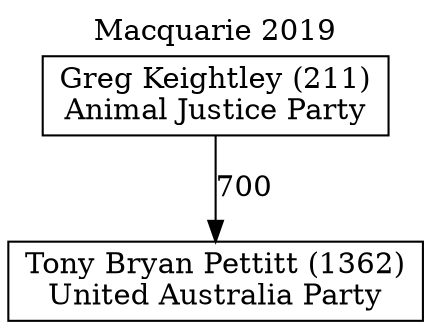 // House preference flow
digraph "Tony Bryan Pettitt (1362)_Macquarie_2019" {
	graph [label="Macquarie 2019" labelloc=t mclimit=10]
	node [shape=box]
	"Tony Bryan Pettitt (1362)" [label="Tony Bryan Pettitt (1362)
United Australia Party"]
	"Greg Keightley (211)" [label="Greg Keightley (211)
Animal Justice Party"]
	"Greg Keightley (211)" -> "Tony Bryan Pettitt (1362)" [label=700]
}
